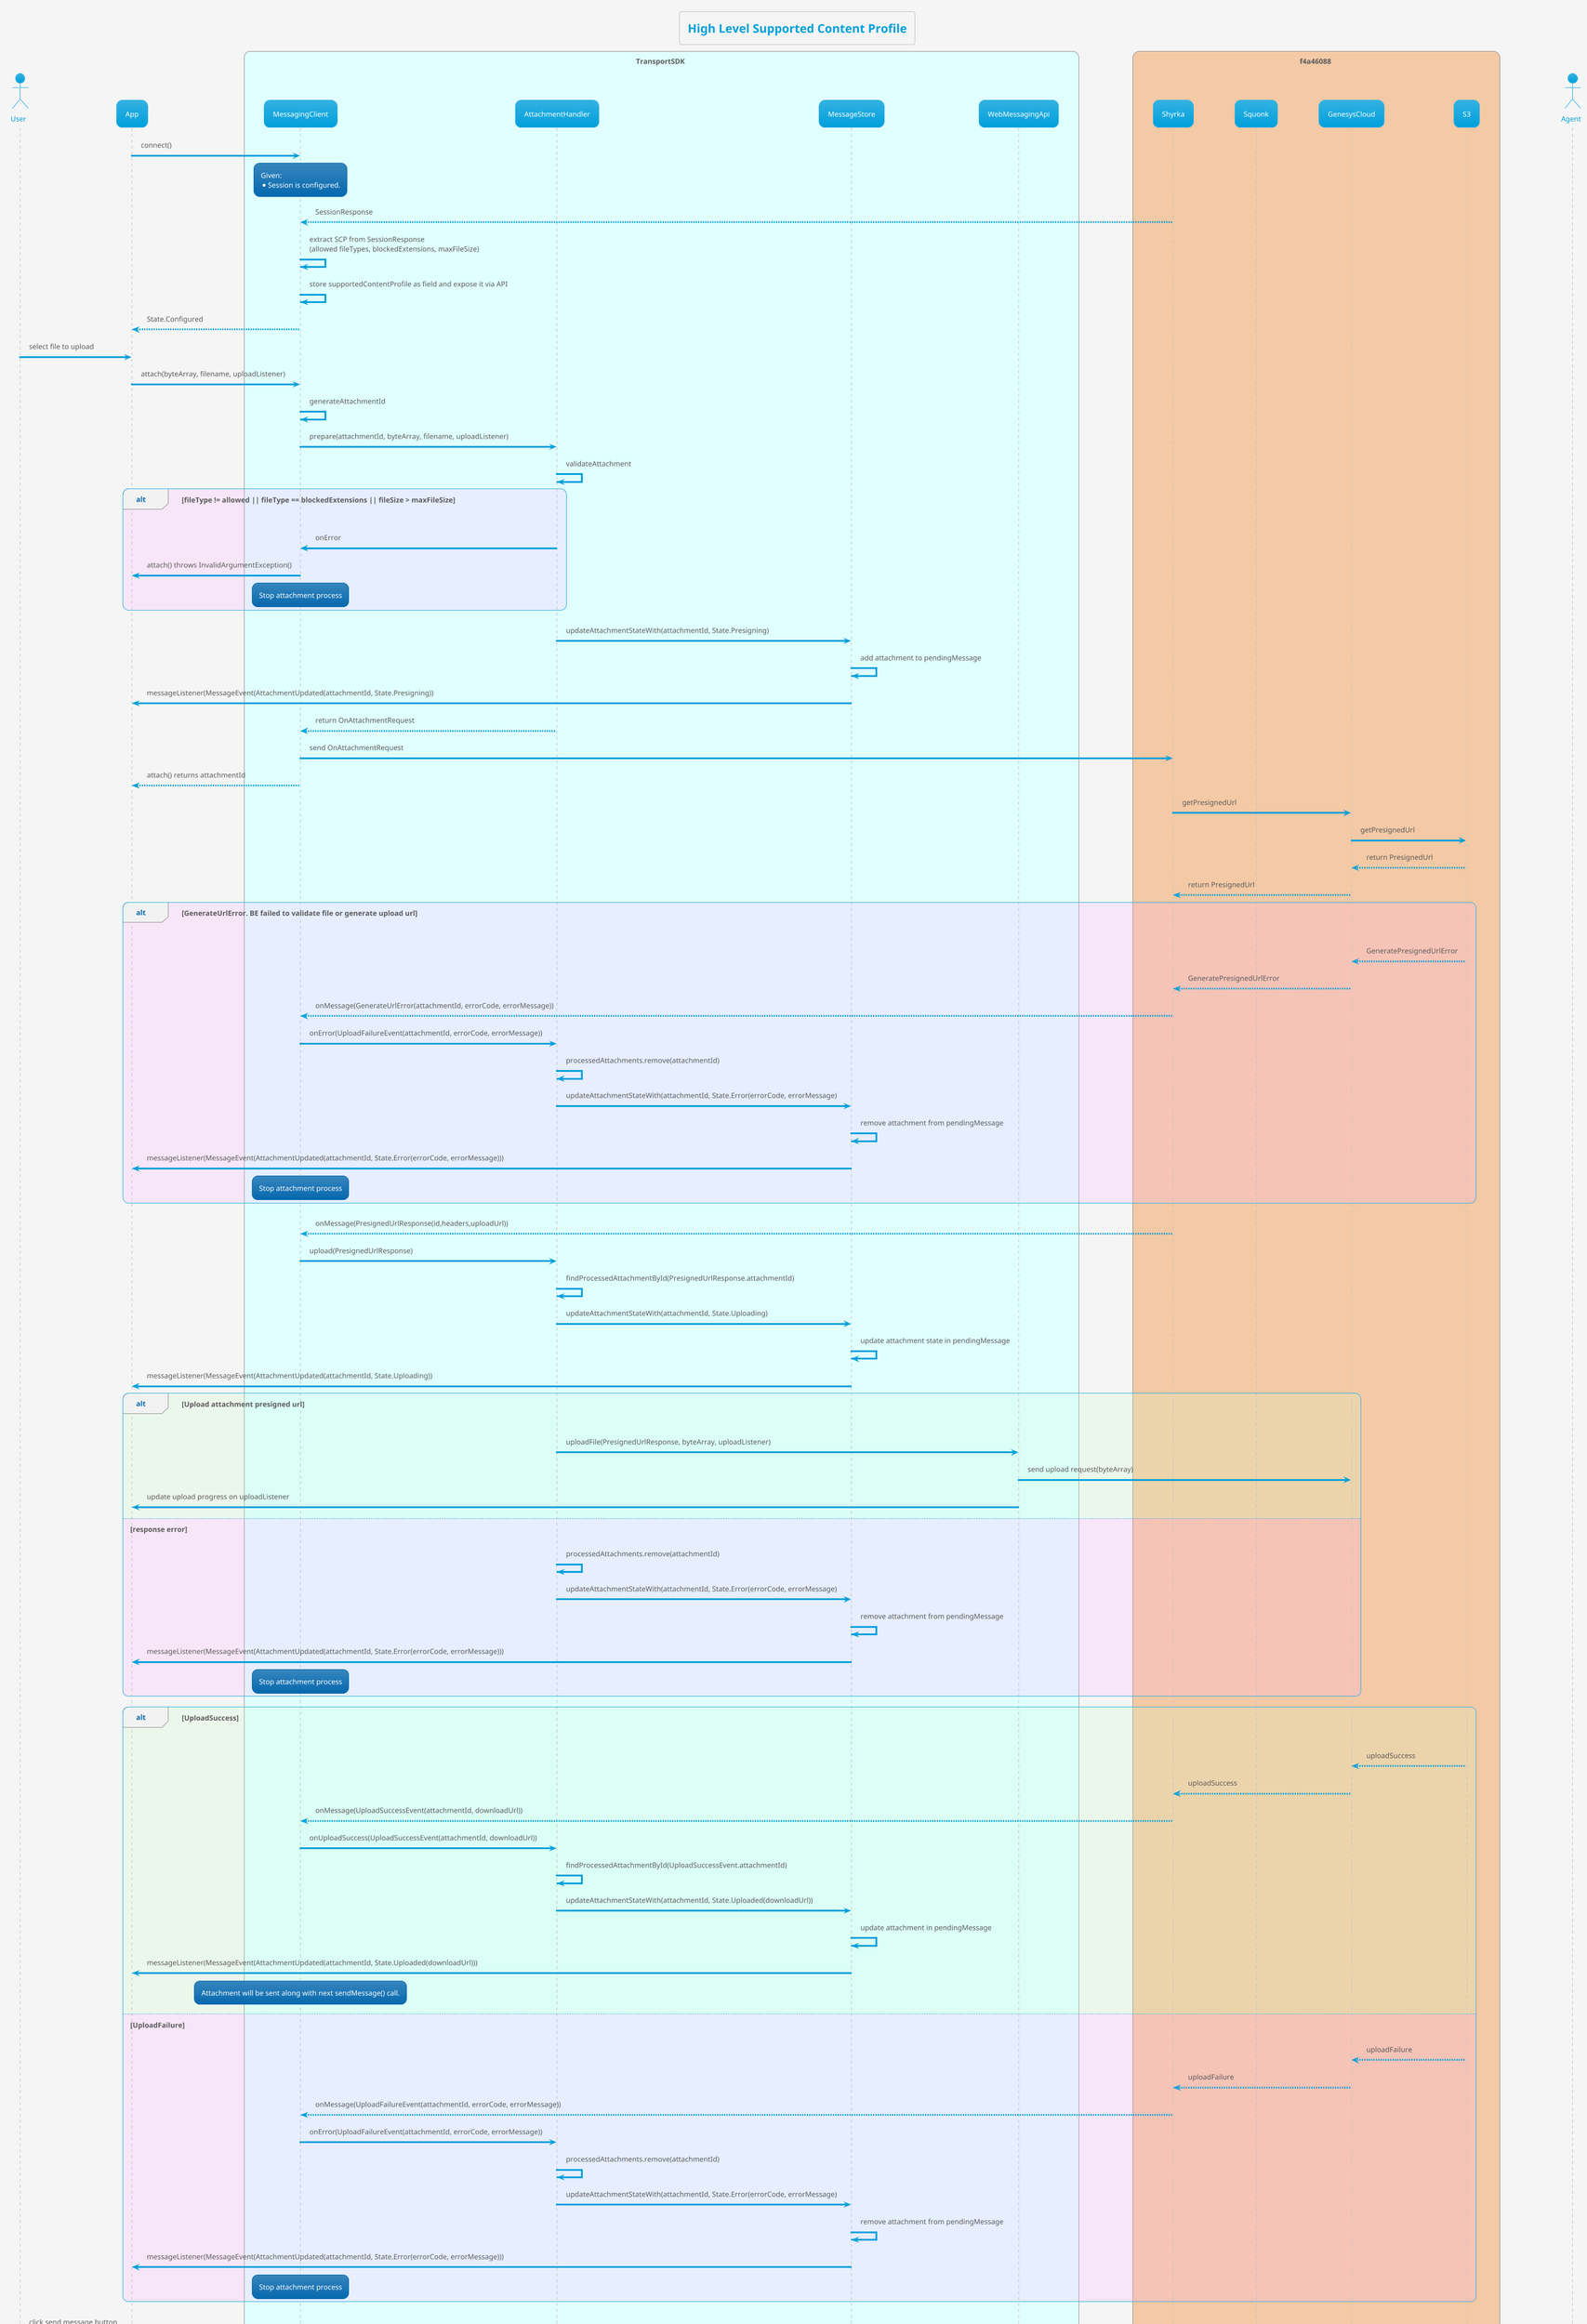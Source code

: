 @startuml
'https://plantuml.com/sequence-diagram

!theme bluegray
!pragma teoz true

!BackEnd  = "f4a46088"
!$OKAlt  = "c9ffc933"
!$Error = "ffaaff33"

skinparam backgroundColor #whitesmoke
title High Level Supported Content Profile

actor User
participant App
box TransportSDK #lightcyan
participant MessagingClient
participant AttachmentHandler
participant MessageStore
participant WebMessagingApi
end box
box BackEnd #BackEnd
participant Shyrka
participant Squonk
participant GenesysCloud
participant S3
end box
actor Agent

App -> MessagingClient : connect()
rnote over MessagingClient
  Given:
  * Session is configured.
end rnote
Shyrka --> MessagingClient : SessionResponse
MessagingClient -> MessagingClient : extract SCP from SessionResponse \n(allowed fileTypes, blockedExtensions, maxFileSize)
MessagingClient -> MessagingClient : store supportedContentProfile as field and expose it via API
MessagingClient --> App : State.Configured
User -> App : select file to upload
App -> MessagingClient : attach(byteArray, filename, uploadListener)
MessagingClient -> MessagingClient : generateAttachmentId
MessagingClient -> AttachmentHandler : prepare(attachmentId, byteArray, filename, uploadListener)
AttachmentHandler -> AttachmentHandler : validateAttachment
alt #$Error fileType != allowed || fileType == blockedExtensions || fileSize > maxFileSize
AttachmentHandler -> MessagingClient : onError
MessagingClient -> App : attach() throws InvalidArgumentException()
rnote over MessagingClient
Stop attachment process
end rnote
end
AttachmentHandler -> MessageStore : updateAttachmentStateWith(attachmentId, State.Presigning)
MessageStore -> MessageStore : add attachment to pendingMessage
MessageStore -> App : messageListener(MessageEvent(AttachmentUpdated(attachmentId, State.Presigning))
AttachmentHandler --> MessagingClient : return OnAttachmentRequest
MessagingClient -> Shyrka : send OnAttachmentRequest
MessagingClient --> App : attach() returns attachmentId
Shyrka -> GenesysCloud : getPresignedUrl
GenesysCloud -> S3 : getPresignedUrl
S3 --> GenesysCloud : return PresignedUrl
GenesysCloud --> Shyrka : return PresignedUrl
alt #$Error GenerateUrlError. BE failed to validate file or generate upload url
S3 --> GenesysCloud : GeneratePresignedUrlError
GenesysCloud --> Shyrka : GeneratePresignedUrlError
Shyrka --> MessagingClient : onMessage(GenerateUrlError(attachmentId, errorCode, errorMessage))
MessagingClient -> AttachmentHandler : onError(UploadFailureEvent(attachmentId, errorCode, errorMessage))
AttachmentHandler -> AttachmentHandler : processedAttachments.remove(attachmentId)
AttachmentHandler -> MessageStore : updateAttachmentStateWith(attachmentId, State.Error(errorCode, errorMessage)
MessageStore -> MessageStore : remove attachment from pendingMessage
MessageStore -> App : messageListener(MessageEvent(AttachmentUpdated(attachmentId, State.Error(errorCode, errorMessage)))
rnote over MessagingClient
Stop attachment process
end rnote
end
Shyrka --> MessagingClient : onMessage(PresignedUrlResponse(id,headers,uploadUrl))
MessagingClient -> AttachmentHandler : upload(PresignedUrlResponse)
AttachmentHandler -> AttachmentHandler : findProcessedAttachmentById(PresignedUrlResponse.attachmentId)
AttachmentHandler -> MessageStore : updateAttachmentStateWith(attachmentId, State.Uploading)
MessageStore -> MessageStore : update attachment state in pendingMessage
MessageStore -> App : messageListener(MessageEvent(AttachmentUpdated(attachmentId, State.Uploading))
alt #$OKAlt Upload attachment presigned url
AttachmentHandler -> WebMessagingApi : uploadFile(PresignedUrlResponse, byteArray, uploadListener)
WebMessagingApi -> GenesysCloud : send upload request(byteArray)
WebMessagingApi -> App : update upload progress on uploadListener
else #$Error response error
AttachmentHandler -> AttachmentHandler : processedAttachments.remove(attachmentId)
AttachmentHandler -> MessageStore : updateAttachmentStateWith(attachmentId, State.Error(errorCode, errorMessage)
MessageStore -> MessageStore : remove attachment from pendingMessage
MessageStore -> App : messageListener(MessageEvent(AttachmentUpdated(attachmentId, State.Error(errorCode, errorMessage)))
rnote over MessagingClient
Stop attachment process
end rnote
end
alt #$OKAlt UploadSuccess
S3 --> GenesysCloud : uploadSuccess
GenesysCloud --> Shyrka : uploadSuccess
Shyrka --> MessagingClient : onMessage(UploadSuccessEvent(attachmentId, downloadUrl))
MessagingClient -> AttachmentHandler : onUploadSuccess(UploadSuccessEvent(attachmentId, downloadUrl))
AttachmentHandler -> AttachmentHandler : findProcessedAttachmentById(UploadSuccessEvent.attachmentId)
AttachmentHandler -> MessageStore : updateAttachmentStateWith(attachmentId, State.Uploaded(downloadUrl))
MessageStore -> MessageStore : update attachment in pendingMessage
MessageStore -> App : messageListener(MessageEvent(AttachmentUpdated(attachmentId, State.Uploaded(downloadUrl)))
rnote over MessagingClient
Attachment will be sent along with next sendMessage() call.
end rnote
else #$Error UploadFailure
S3 --> GenesysCloud : uploadFailure
GenesysCloud --> Shyrka : uploadFailure
Shyrka --> MessagingClient : onMessage(UploadFailureEvent(attachmentId, errorCode, errorMessage))
MessagingClient -> AttachmentHandler : onError(UploadFailureEvent(attachmentId, errorCode, errorMessage))
AttachmentHandler -> AttachmentHandler : processedAttachments.remove(attachmentId)
AttachmentHandler -> MessageStore : updateAttachmentStateWith(attachmentId, State.Error(errorCode, errorMessage)
MessageStore -> MessageStore : remove attachment from pendingMessage
MessageStore -> App : messageListener(MessageEvent(AttachmentUpdated(attachmentId, State.Error(errorCode, errorMessage)))
rnote over MessagingClient
Stop attachment process
end rnote
end
User -> App : click send message button
App -> MessagingClient : sendMessage
MessagingClient -> MessageStore : prepareMessage
MessageStore -> MessageStore : pendingMessage.getUploadedAttachments
MessageStore -> MessagingClient : return OnMessageRequest
MessagingClient -> AttachmentHandler : onSending()
AttachmentHandler -> AttachmentHandler : takeAllUploaded
AttachmentHandler -> MessageStore : updateAttachmentStateWith(attachmentId, State.Sending())
MessageStore -> App : messageListener(MessageEvent(AttachmentUpdated(attachmentId, State.Sending()))
MessagingClient -> Shyrka : send OnMessageRequest
Shyrka -> Agent : onMessage with attachment id's
alt #$OKAlt OnMessageRequest
Shyrka --> MessagingClient : onMessageRequest sent
MessagingClient -> AttachmentHandler : onSent(listOf(attachmentId's)
AttachmentHandler -> AttachmentHandler : processedAttachments.removeAll with attachmentId's
AttachmentHandler -> MessageStore : updateAttachmentStateWith(attachmentId, State.Sent())
MessageStore -> App : messageListener(MessageEvent(AttachmentUpdated(attachmentId, State.Sent(downloadUrl))))
else #$Error onMessageError
Shyrka --> MessagingClient : onMessageError
MessagingClient -> AttachmentHandler : onMessageError
AttachmentHandler -> AttachmentHandler : processedAttachments.takeAllWithStateSending
AttachmentHandler -> MessageStore : updateAttachmentStateWith(attachmentId, State.Error(errorCode, errorMessage)
MessageStore -> MessageStore : remove attachment from pendingMessage
MessageStore -> App : messageListener(MessageEvent(AttachmentUpdated(attachmentId, State.Error(errorCode, errorMessage)))
end
@enduml